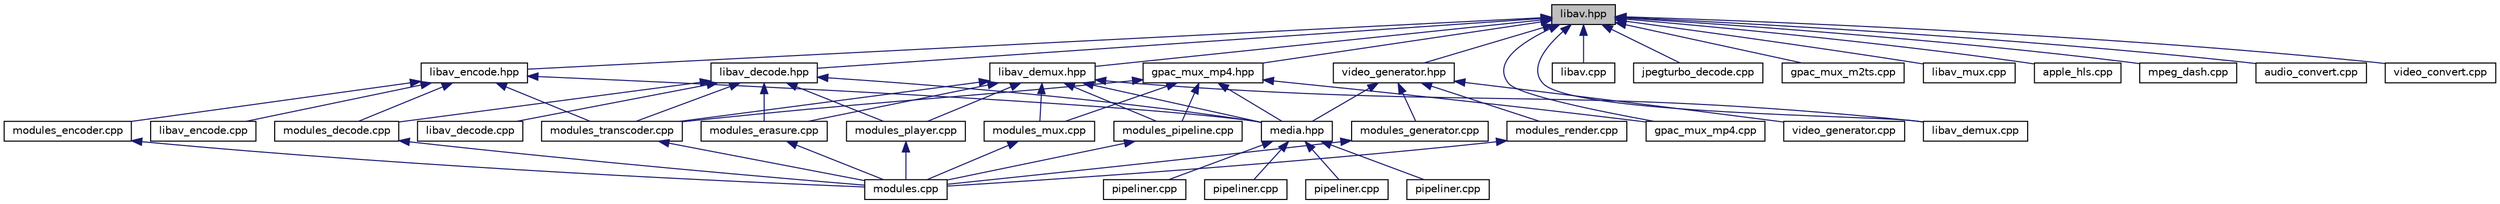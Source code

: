 digraph "libav.hpp"
{
 // INTERACTIVE_SVG=YES
  edge [fontname="Helvetica",fontsize="10",labelfontname="Helvetica",labelfontsize="10"];
  node [fontname="Helvetica",fontsize="10",shape=record];
  Node1 [label="libav.hpp",height=0.2,width=0.4,color="black", fillcolor="grey75", style="filled", fontcolor="black"];
  Node1 -> Node2 [dir="back",color="midnightblue",fontsize="10",style="solid",fontname="Helvetica"];
  Node2 [label="libav_decode.hpp",height=0.2,width=0.4,color="black", fillcolor="white", style="filled",URL="$libav__decode_8hpp.html"];
  Node2 -> Node3 [dir="back",color="midnightblue",fontsize="10",style="solid",fontname="Helvetica"];
  Node3 [label="media.hpp",height=0.2,width=0.4,color="black", fillcolor="white", style="filled",URL="$media_8hpp.html"];
  Node3 -> Node4 [dir="back",color="midnightblue",fontsize="10",style="solid",fontname="Helvetica"];
  Node4 [label="pipeliner.cpp",height=0.2,width=0.4,color="black", fillcolor="white", style="filled",URL="$dashcastx_2pipeliner_8cpp.html"];
  Node3 -> Node5 [dir="back",color="midnightblue",fontsize="10",style="solid",fontname="Helvetica"];
  Node5 [label="pipeliner.cpp",height=0.2,width=0.4,color="black", fillcolor="white", style="filled",URL="$dashclient_2pipeliner_8cpp.html"];
  Node3 -> Node6 [dir="back",color="midnightblue",fontsize="10",style="solid",fontname="Helvetica"];
  Node6 [label="pipeliner.cpp",height=0.2,width=0.4,color="black", fillcolor="white", style="filled",URL="$mp42tsx_2pipeliner_8cpp.html"];
  Node3 -> Node7 [dir="back",color="midnightblue",fontsize="10",style="solid",fontname="Helvetica"];
  Node7 [label="pipeliner.cpp",height=0.2,width=0.4,color="black", fillcolor="white", style="filled",URL="$player_2pipeliner_8cpp.html"];
  Node2 -> Node8 [dir="back",color="midnightblue",fontsize="10",style="solid",fontname="Helvetica"];
  Node8 [label="libav_decode.cpp",height=0.2,width=0.4,color="black", fillcolor="white", style="filled",URL="$libav__decode_8cpp.html"];
  Node2 -> Node9 [dir="back",color="midnightblue",fontsize="10",style="solid",fontname="Helvetica"];
  Node9 [label="modules_decode.cpp",height=0.2,width=0.4,color="black", fillcolor="white", style="filled",URL="$modules__decode_8cpp.html"];
  Node9 -> Node10 [dir="back",color="midnightblue",fontsize="10",style="solid",fontname="Helvetica"];
  Node10 [label="modules.cpp",height=0.2,width=0.4,color="black", fillcolor="white", style="filled",URL="$modules_8cpp.html"];
  Node2 -> Node11 [dir="back",color="midnightblue",fontsize="10",style="solid",fontname="Helvetica"];
  Node11 [label="modules_erasure.cpp",height=0.2,width=0.4,color="black", fillcolor="white", style="filled",URL="$modules__erasure_8cpp.html"];
  Node11 -> Node10 [dir="back",color="midnightblue",fontsize="10",style="solid",fontname="Helvetica"];
  Node2 -> Node12 [dir="back",color="midnightblue",fontsize="10",style="solid",fontname="Helvetica"];
  Node12 [label="modules_player.cpp",height=0.2,width=0.4,color="black", fillcolor="white", style="filled",URL="$modules__player_8cpp.html"];
  Node12 -> Node10 [dir="back",color="midnightblue",fontsize="10",style="solid",fontname="Helvetica"];
  Node2 -> Node13 [dir="back",color="midnightblue",fontsize="10",style="solid",fontname="Helvetica"];
  Node13 [label="modules_transcoder.cpp",height=0.2,width=0.4,color="black", fillcolor="white", style="filled",URL="$modules__transcoder_8cpp.html"];
  Node13 -> Node10 [dir="back",color="midnightblue",fontsize="10",style="solid",fontname="Helvetica"];
  Node1 -> Node14 [dir="back",color="midnightblue",fontsize="10",style="solid",fontname="Helvetica"];
  Node14 [label="libav_demux.hpp",height=0.2,width=0.4,color="black", fillcolor="white", style="filled",URL="$libav__demux_8hpp.html"];
  Node14 -> Node3 [dir="back",color="midnightblue",fontsize="10",style="solid",fontname="Helvetica"];
  Node14 -> Node15 [dir="back",color="midnightblue",fontsize="10",style="solid",fontname="Helvetica"];
  Node15 [label="libav_demux.cpp",height=0.2,width=0.4,color="black", fillcolor="white", style="filled",URL="$libav__demux_8cpp.html"];
  Node14 -> Node11 [dir="back",color="midnightblue",fontsize="10",style="solid",fontname="Helvetica"];
  Node14 -> Node16 [dir="back",color="midnightblue",fontsize="10",style="solid",fontname="Helvetica"];
  Node16 [label="modules_mux.cpp",height=0.2,width=0.4,color="black", fillcolor="white", style="filled",URL="$modules__mux_8cpp.html"];
  Node16 -> Node10 [dir="back",color="midnightblue",fontsize="10",style="solid",fontname="Helvetica"];
  Node14 -> Node17 [dir="back",color="midnightblue",fontsize="10",style="solid",fontname="Helvetica"];
  Node17 [label="modules_pipeline.cpp",height=0.2,width=0.4,color="black", fillcolor="white", style="filled",URL="$modules__pipeline_8cpp.html"];
  Node17 -> Node10 [dir="back",color="midnightblue",fontsize="10",style="solid",fontname="Helvetica"];
  Node14 -> Node12 [dir="back",color="midnightblue",fontsize="10",style="solid",fontname="Helvetica"];
  Node14 -> Node13 [dir="back",color="midnightblue",fontsize="10",style="solid",fontname="Helvetica"];
  Node1 -> Node18 [dir="back",color="midnightblue",fontsize="10",style="solid",fontname="Helvetica"];
  Node18 [label="libav_encode.hpp",height=0.2,width=0.4,color="black", fillcolor="white", style="filled",URL="$libav__encode_8hpp.html"];
  Node18 -> Node3 [dir="back",color="midnightblue",fontsize="10",style="solid",fontname="Helvetica"];
  Node18 -> Node19 [dir="back",color="midnightblue",fontsize="10",style="solid",fontname="Helvetica"];
  Node19 [label="libav_encode.cpp",height=0.2,width=0.4,color="black", fillcolor="white", style="filled",URL="$libav__encode_8cpp.html"];
  Node18 -> Node9 [dir="back",color="midnightblue",fontsize="10",style="solid",fontname="Helvetica"];
  Node18 -> Node20 [dir="back",color="midnightblue",fontsize="10",style="solid",fontname="Helvetica"];
  Node20 [label="modules_encoder.cpp",height=0.2,width=0.4,color="black", fillcolor="white", style="filled",URL="$modules__encoder_8cpp.html"];
  Node20 -> Node10 [dir="back",color="midnightblue",fontsize="10",style="solid",fontname="Helvetica"];
  Node18 -> Node13 [dir="back",color="midnightblue",fontsize="10",style="solid",fontname="Helvetica"];
  Node1 -> Node21 [dir="back",color="midnightblue",fontsize="10",style="solid",fontname="Helvetica"];
  Node21 [label="video_generator.hpp",height=0.2,width=0.4,color="black", fillcolor="white", style="filled",URL="$video__generator_8hpp.html"];
  Node21 -> Node3 [dir="back",color="midnightblue",fontsize="10",style="solid",fontname="Helvetica"];
  Node21 -> Node22 [dir="back",color="midnightblue",fontsize="10",style="solid",fontname="Helvetica"];
  Node22 [label="video_generator.cpp",height=0.2,width=0.4,color="black", fillcolor="white", style="filled",URL="$video__generator_8cpp.html"];
  Node21 -> Node23 [dir="back",color="midnightblue",fontsize="10",style="solid",fontname="Helvetica"];
  Node23 [label="modules_generator.cpp",height=0.2,width=0.4,color="black", fillcolor="white", style="filled",URL="$modules__generator_8cpp.html"];
  Node23 -> Node10 [dir="back",color="midnightblue",fontsize="10",style="solid",fontname="Helvetica"];
  Node21 -> Node24 [dir="back",color="midnightblue",fontsize="10",style="solid",fontname="Helvetica"];
  Node24 [label="modules_render.cpp",height=0.2,width=0.4,color="black", fillcolor="white", style="filled",URL="$modules__render_8cpp.html"];
  Node24 -> Node10 [dir="back",color="midnightblue",fontsize="10",style="solid",fontname="Helvetica"];
  Node1 -> Node25 [dir="back",color="midnightblue",fontsize="10",style="solid",fontname="Helvetica"];
  Node25 [label="gpac_mux_mp4.hpp",height=0.2,width=0.4,color="black", fillcolor="white", style="filled",URL="$gpac__mux__mp4_8hpp.html"];
  Node25 -> Node3 [dir="back",color="midnightblue",fontsize="10",style="solid",fontname="Helvetica"];
  Node25 -> Node26 [dir="back",color="midnightblue",fontsize="10",style="solid",fontname="Helvetica"];
  Node26 [label="gpac_mux_mp4.cpp",height=0.2,width=0.4,color="black", fillcolor="white", style="filled",URL="$gpac__mux__mp4_8cpp.html"];
  Node25 -> Node16 [dir="back",color="midnightblue",fontsize="10",style="solid",fontname="Helvetica"];
  Node25 -> Node17 [dir="back",color="midnightblue",fontsize="10",style="solid",fontname="Helvetica"];
  Node25 -> Node13 [dir="back",color="midnightblue",fontsize="10",style="solid",fontname="Helvetica"];
  Node1 -> Node27 [dir="back",color="midnightblue",fontsize="10",style="solid",fontname="Helvetica"];
  Node27 [label="libav.cpp",height=0.2,width=0.4,color="black", fillcolor="white", style="filled",URL="$libav_8cpp.html"];
  Node1 -> Node28 [dir="back",color="midnightblue",fontsize="10",style="solid",fontname="Helvetica"];
  Node28 [label="jpegturbo_decode.cpp",height=0.2,width=0.4,color="black", fillcolor="white", style="filled",URL="$jpegturbo__decode_8cpp.html"];
  Node1 -> Node15 [dir="back",color="midnightblue",fontsize="10",style="solid",fontname="Helvetica"];
  Node1 -> Node29 [dir="back",color="midnightblue",fontsize="10",style="solid",fontname="Helvetica"];
  Node29 [label="gpac_mux_m2ts.cpp",height=0.2,width=0.4,color="black", fillcolor="white", style="filled",URL="$gpac__mux__m2ts_8cpp.html"];
  Node1 -> Node26 [dir="back",color="midnightblue",fontsize="10",style="solid",fontname="Helvetica"];
  Node1 -> Node30 [dir="back",color="midnightblue",fontsize="10",style="solid",fontname="Helvetica"];
  Node30 [label="libav_mux.cpp",height=0.2,width=0.4,color="black", fillcolor="white", style="filled",URL="$libav__mux_8cpp.html"];
  Node1 -> Node31 [dir="back",color="midnightblue",fontsize="10",style="solid",fontname="Helvetica"];
  Node31 [label="apple_hls.cpp",height=0.2,width=0.4,color="black", fillcolor="white", style="filled",URL="$apple__hls_8cpp.html"];
  Node1 -> Node32 [dir="back",color="midnightblue",fontsize="10",style="solid",fontname="Helvetica"];
  Node32 [label="mpeg_dash.cpp",height=0.2,width=0.4,color="black", fillcolor="white", style="filled",URL="$mpeg__dash_8cpp.html"];
  Node1 -> Node33 [dir="back",color="midnightblue",fontsize="10",style="solid",fontname="Helvetica"];
  Node33 [label="audio_convert.cpp",height=0.2,width=0.4,color="black", fillcolor="white", style="filled",URL="$audio__convert_8cpp.html"];
  Node1 -> Node34 [dir="back",color="midnightblue",fontsize="10",style="solid",fontname="Helvetica"];
  Node34 [label="video_convert.cpp",height=0.2,width=0.4,color="black", fillcolor="white", style="filled",URL="$video__convert_8cpp.html"];
}
